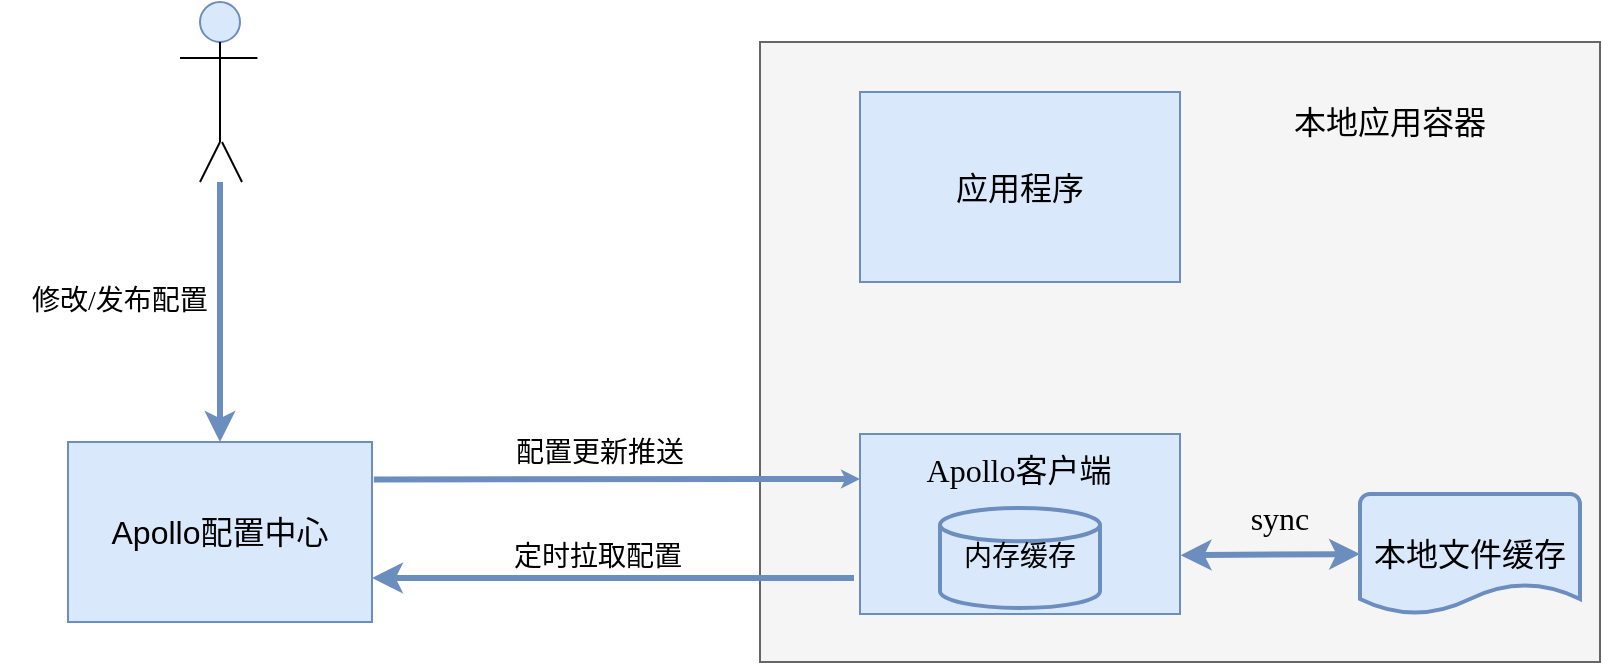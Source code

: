 <mxfile version="14.7.0" type="github">
  <diagram name="Page-1" id="74e2e168-ea6b-b213-b513-2b3c1d86103e">
    <mxGraphModel dx="925" dy="536" grid="1" gridSize="10" guides="1" tooltips="1" connect="1" arrows="1" fold="1" page="1" pageScale="1" pageWidth="1100" pageHeight="850" background="none" math="0" shadow="0">
      <root>
        <mxCell id="0" />
        <mxCell id="1" parent="0" />
        <mxCell id="E5fLCeuCiGyZJZs4yHPO-1" value="" style="ellipse;whiteSpace=wrap;html=1;fontSize=12;fillColor=#dae8fc;strokeColor=#6c8ebf;" vertex="1" parent="1">
          <mxGeometry x="180" y="330" width="20" height="20" as="geometry" />
        </mxCell>
        <mxCell id="E5fLCeuCiGyZJZs4yHPO-2" value="" style="endArrow=none;html=1;fontSize=12;" edge="1" parent="1">
          <mxGeometry width="50" height="50" relative="1" as="geometry">
            <mxPoint x="170" y="358" as="sourcePoint" />
            <mxPoint x="200" y="358" as="targetPoint" />
            <Array as="points">
              <mxPoint x="200" y="358" />
              <mxPoint x="210" y="358" />
            </Array>
          </mxGeometry>
        </mxCell>
        <mxCell id="E5fLCeuCiGyZJZs4yHPO-3" value="" style="endArrow=none;html=1;fontSize=12;" edge="1" parent="1">
          <mxGeometry width="50" height="50" relative="1" as="geometry">
            <mxPoint x="190" y="400" as="sourcePoint" />
            <mxPoint x="190" y="350" as="targetPoint" />
          </mxGeometry>
        </mxCell>
        <mxCell id="E5fLCeuCiGyZJZs4yHPO-4" value="" style="endArrow=none;html=1;fontSize=12;" edge="1" parent="1">
          <mxGeometry width="50" height="50" relative="1" as="geometry">
            <mxPoint x="180" y="420" as="sourcePoint" />
            <mxPoint x="190" y="400" as="targetPoint" />
          </mxGeometry>
        </mxCell>
        <mxCell id="E5fLCeuCiGyZJZs4yHPO-5" value="" style="endArrow=none;html=1;fontSize=12;" edge="1" parent="1">
          <mxGeometry width="50" height="50" relative="1" as="geometry">
            <mxPoint x="191" y="400" as="sourcePoint" />
            <mxPoint x="201" y="420" as="targetPoint" />
          </mxGeometry>
        </mxCell>
        <mxCell id="E5fLCeuCiGyZJZs4yHPO-6" value="&lt;font style=&quot;font-size: 16px&quot;&gt;Apollo配置中心&lt;/font&gt;" style="rounded=0;whiteSpace=wrap;html=1;fontSize=12;fillColor=#dae8fc;strokeColor=#6c8ebf;" vertex="1" parent="1">
          <mxGeometry x="114" y="550" width="152" height="90" as="geometry" />
        </mxCell>
        <mxCell id="E5fLCeuCiGyZJZs4yHPO-9" value="" style="endArrow=classic;html=1;fillColor=#dae8fc;strokeColor=#6c8ebf;fontSize=12;entryX=0.5;entryY=0;entryDx=0;entryDy=0;fontStyle=1;strokeWidth=3;" edge="1" parent="1" target="E5fLCeuCiGyZJZs4yHPO-6">
          <mxGeometry width="50" height="50" relative="1" as="geometry">
            <mxPoint x="190" y="420" as="sourcePoint" />
            <mxPoint x="189.71" y="510" as="targetPoint" />
          </mxGeometry>
        </mxCell>
        <mxCell id="E5fLCeuCiGyZJZs4yHPO-10" value="&lt;font style=&quot;font-size: 14px&quot;&gt;修改/发布配置&lt;/font&gt;" style="text;html=1;strokeColor=none;fillColor=none;align=center;verticalAlign=middle;whiteSpace=wrap;rounded=0;fontSize=12;fontFamily=Times New Roman;" vertex="1" parent="1">
          <mxGeometry x="80" y="470" width="120" height="20" as="geometry" />
        </mxCell>
        <mxCell id="E5fLCeuCiGyZJZs4yHPO-11" value="" style="rounded=0;whiteSpace=wrap;html=1;fontFamily=Times New Roman;fontSize=12;fillColor=#f5f5f5;strokeColor=#666666;fontColor=#333333;" vertex="1" parent="1">
          <mxGeometry x="460" y="350" width="420" height="310" as="geometry" />
        </mxCell>
        <mxCell id="E5fLCeuCiGyZJZs4yHPO-12" value="&lt;font style=&quot;font-size: 16px&quot;&gt;本地应用容器&lt;/font&gt;" style="text;html=1;strokeColor=none;fillColor=none;align=center;verticalAlign=middle;whiteSpace=wrap;rounded=0;fontFamily=Times New Roman;fontSize=12;" vertex="1" parent="1">
          <mxGeometry x="710" y="375" width="130" height="30" as="geometry" />
        </mxCell>
        <mxCell id="E5fLCeuCiGyZJZs4yHPO-13" value="&lt;font style=&quot;font-size: 16px&quot;&gt;应用程序&lt;/font&gt;" style="rounded=0;whiteSpace=wrap;html=1;fontFamily=Times New Roman;fontSize=12;fillColor=#dae8fc;strokeColor=#6c8ebf;" vertex="1" parent="1">
          <mxGeometry x="510" y="375" width="160" height="95" as="geometry" />
        </mxCell>
        <mxCell id="E5fLCeuCiGyZJZs4yHPO-14" value="" style="rounded=0;whiteSpace=wrap;html=1;fontFamily=Times New Roman;fontSize=12;fillColor=#dae8fc;strokeColor=#6c8ebf;" vertex="1" parent="1">
          <mxGeometry x="510" y="546" width="160" height="90" as="geometry" />
        </mxCell>
        <mxCell id="E5fLCeuCiGyZJZs4yHPO-15" value="&lt;font style=&quot;font-size: 16px&quot;&gt;本地文件缓存&lt;/font&gt;" style="strokeWidth=2;html=1;shape=mxgraph.flowchart.document2;whiteSpace=wrap;size=0.25;fontFamily=Times New Roman;fontSize=12;fillColor=#dae8fc;strokeColor=#6c8ebf;" vertex="1" parent="1">
          <mxGeometry x="760" y="576" width="110" height="60" as="geometry" />
        </mxCell>
        <mxCell id="E5fLCeuCiGyZJZs4yHPO-16" value="&lt;font style=&quot;font-size: 14px&quot;&gt;内存缓存&lt;/font&gt;" style="strokeWidth=2;html=1;shape=mxgraph.flowchart.database;whiteSpace=wrap;fontFamily=Times New Roman;fontSize=12;fillColor=#dae8fc;strokeColor=#6c8ebf;" vertex="1" parent="1">
          <mxGeometry x="550" y="583" width="80" height="50" as="geometry" />
        </mxCell>
        <mxCell id="E5fLCeuCiGyZJZs4yHPO-17" value="&lt;font style=&quot;font-size: 16px&quot;&gt;Apollo客户端&lt;/font&gt;" style="text;html=1;strokeColor=none;fillColor=none;align=center;verticalAlign=middle;whiteSpace=wrap;rounded=0;fontFamily=Times New Roman;fontSize=12;" vertex="1" parent="1">
          <mxGeometry x="537" y="554" width="105" height="20" as="geometry" />
        </mxCell>
        <mxCell id="E5fLCeuCiGyZJZs4yHPO-18" value="" style="endArrow=classic;startArrow=classic;html=1;fontFamily=Times New Roman;fontSize=12;strokeWidth=3;entryX=0;entryY=0.5;entryDx=0;entryDy=0;entryPerimeter=0;exitX=1.002;exitY=0.673;exitDx=0;exitDy=0;exitPerimeter=0;fillColor=#dae8fc;strokeColor=#6c8ebf;" edge="1" parent="1" source="E5fLCeuCiGyZJZs4yHPO-14" target="E5fLCeuCiGyZJZs4yHPO-15">
          <mxGeometry width="50" height="50" relative="1" as="geometry">
            <mxPoint x="670" y="613" as="sourcePoint" />
            <mxPoint x="750" y="613" as="targetPoint" />
          </mxGeometry>
        </mxCell>
        <mxCell id="E5fLCeuCiGyZJZs4yHPO-19" value="&lt;font style=&quot;font-size: 16px&quot;&gt;sync&lt;/font&gt;" style="text;html=1;strokeColor=none;fillColor=none;align=center;verticalAlign=middle;whiteSpace=wrap;rounded=0;fontFamily=Times New Roman;fontSize=12;" vertex="1" parent="1">
          <mxGeometry x="700" y="578" width="40" height="20" as="geometry" />
        </mxCell>
        <mxCell id="E5fLCeuCiGyZJZs4yHPO-20" value="" style="endArrow=classic;html=1;fillColor=#dae8fc;strokeColor=#6c8ebf;fontSize=12;fontStyle=1;strokeWidth=3;entryX=0;entryY=0.25;entryDx=0;entryDy=0;exitX=1.006;exitY=0.208;exitDx=0;exitDy=0;endSize=0;startSize=0;jumpSize=0;exitPerimeter=0;" edge="1" parent="1" source="E5fLCeuCiGyZJZs4yHPO-6" target="E5fLCeuCiGyZJZs4yHPO-14">
          <mxGeometry width="50" height="50" relative="1" as="geometry">
            <mxPoint x="269" y="567.5" as="sourcePoint" />
            <mxPoint x="490" y="568" as="targetPoint" />
          </mxGeometry>
        </mxCell>
        <mxCell id="E5fLCeuCiGyZJZs4yHPO-21" value="" style="endArrow=classic;html=1;fontFamily=Times New Roman;fontSize=12;strokeWidth=3;fillColor=#dae8fc;strokeColor=#6c8ebf;" edge="1" parent="1">
          <mxGeometry width="50" height="50" relative="1" as="geometry">
            <mxPoint x="507" y="618" as="sourcePoint" />
            <mxPoint x="266" y="618" as="targetPoint" />
            <Array as="points">
              <mxPoint x="266" y="618" />
            </Array>
          </mxGeometry>
        </mxCell>
        <mxCell id="E5fLCeuCiGyZJZs4yHPO-22" value="&lt;font style=&quot;font-size: 14px&quot;&gt;配置更新推送&lt;/font&gt;" style="text;html=1;strokeColor=none;fillColor=none;align=center;verticalAlign=middle;whiteSpace=wrap;rounded=0;fontSize=12;fontFamily=Times New Roman;" vertex="1" parent="1">
          <mxGeometry x="320" y="546" width="120" height="20" as="geometry" />
        </mxCell>
        <mxCell id="E5fLCeuCiGyZJZs4yHPO-23" value="&lt;font style=&quot;font-size: 14px&quot;&gt;定时拉取配置&lt;/font&gt;" style="text;html=1;strokeColor=none;fillColor=none;align=center;verticalAlign=middle;whiteSpace=wrap;rounded=0;fontSize=12;fontFamily=Times New Roman;" vertex="1" parent="1">
          <mxGeometry x="319" y="598" width="120" height="20" as="geometry" />
        </mxCell>
      </root>
    </mxGraphModel>
  </diagram>
</mxfile>
